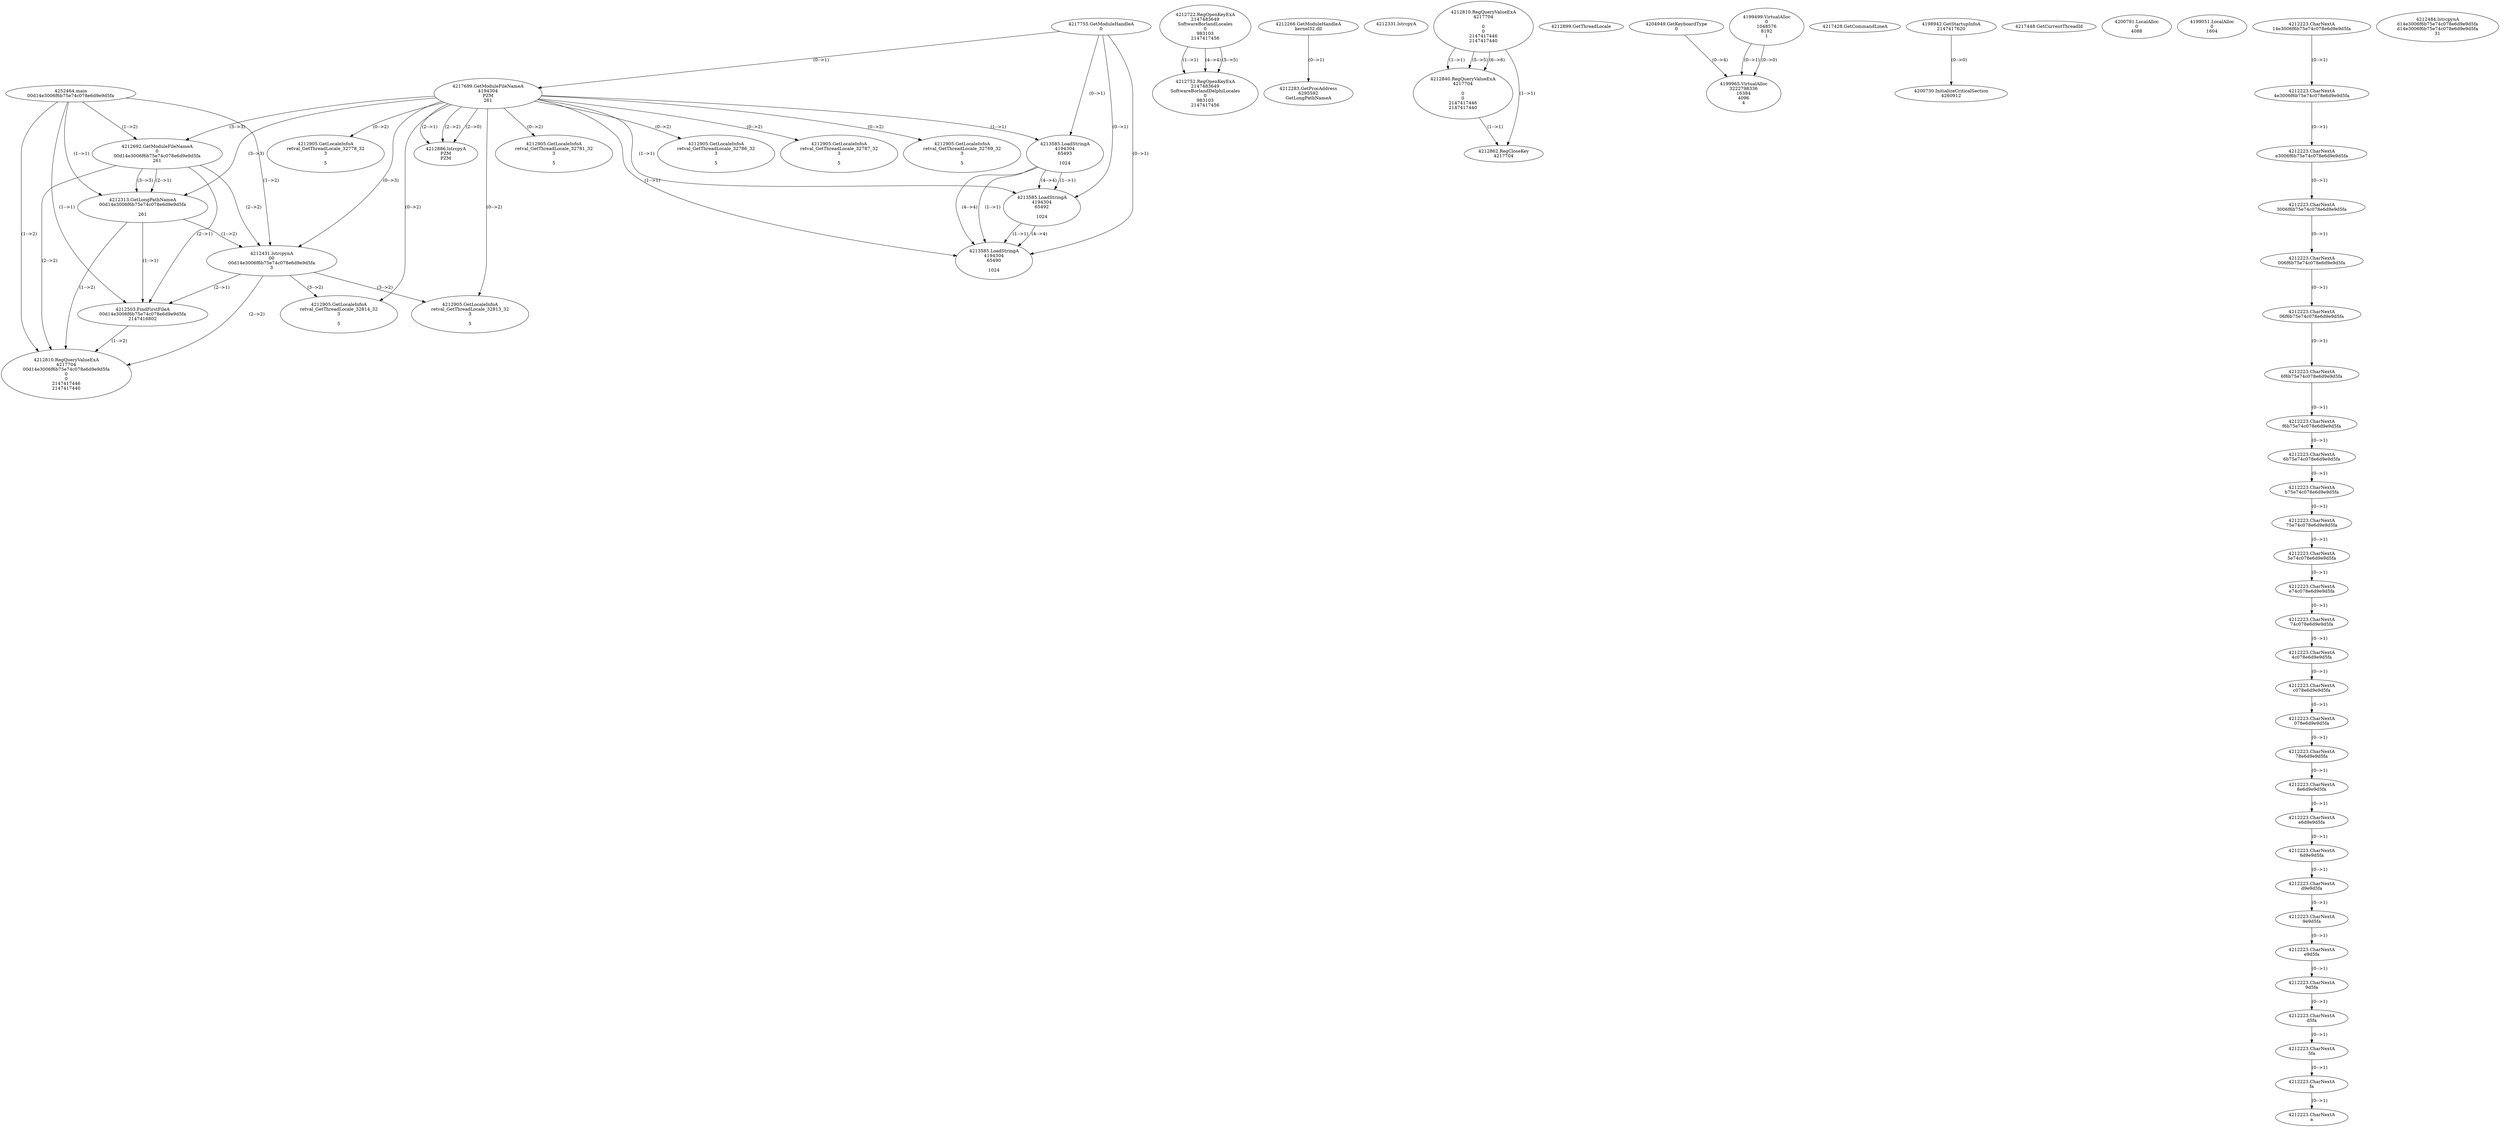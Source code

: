 // Global SCDG with merge call
digraph {
	0 [label="4252464.main
00d14e3006f6b75e74c078e6d9e9d5fa"]
	1 [label="4217755.GetModuleHandleA
0"]
	2 [label="4217699.GetModuleFileNameA
4194304
PZM
261"]
	1 -> 2 [label="(0-->1)"]
	3 [label="4212692.GetModuleFileNameA
0
00d14e3006f6b75e74c078e6d9e9d5fa
261"]
	0 -> 3 [label="(1-->2)"]
	2 -> 3 [label="(3-->3)"]
	4 [label="4212722.RegOpenKeyExA
2147483649
Software\Borland\Locales
0
983103
2147417456"]
	5 [label="4212752.RegOpenKeyExA
2147483649
Software\Borland\Delphi\Locales
0
983103
2147417456"]
	4 -> 5 [label="(1-->1)"]
	4 -> 5 [label="(4-->4)"]
	4 -> 5 [label="(5-->5)"]
	6 [label="4212266.GetModuleHandleA
kernel32.dll"]
	7 [label="4212283.GetProcAddress
6295592
GetLongPathNameA"]
	6 -> 7 [label="(0-->1)"]
	8 [label="4212313.GetLongPathNameA
00d14e3006f6b75e74c078e6d9e9d5fa

261"]
	0 -> 8 [label="(1-->1)"]
	3 -> 8 [label="(2-->1)"]
	2 -> 8 [label="(3-->3)"]
	3 -> 8 [label="(3-->3)"]
	9 [label="4212331.lstrcpyA

"]
	10 [label="4212810.RegQueryValueExA
4217704

0
0
2147417446
2147417440"]
	11 [label="4212840.RegQueryValueExA
4217704

0
0
2147417446
2147417440"]
	10 -> 11 [label="(1-->1)"]
	10 -> 11 [label="(5-->5)"]
	10 -> 11 [label="(6-->6)"]
	12 [label="4212862.RegCloseKey
4217704"]
	10 -> 12 [label="(1-->1)"]
	11 -> 12 [label="(1-->1)"]
	13 [label="4212886.lstrcpyA
PZM
PZM"]
	2 -> 13 [label="(2-->1)"]
	2 -> 13 [label="(2-->2)"]
	2 -> 13 [label="(2-->0)"]
	14 [label="4212899.GetThreadLocale
"]
	15 [label="4212905.GetLocaleInfoA
retval_GetThreadLocale_32781_32
3

5"]
	2 -> 15 [label="(0-->2)"]
	16 [label="4204949.GetKeyboardType
0"]
	17 [label="4217428.GetCommandLineA
"]
	18 [label="4198942.GetStartupInfoA
2147417620"]
	19 [label="4217448.GetCurrentThreadId
"]
	20 [label="4213585.LoadStringA
4194304
65493

1024"]
	1 -> 20 [label="(0-->1)"]
	2 -> 20 [label="(1-->1)"]
	21 [label="4213585.LoadStringA
4194304
65492

1024"]
	1 -> 21 [label="(0-->1)"]
	2 -> 21 [label="(1-->1)"]
	20 -> 21 [label="(1-->1)"]
	20 -> 21 [label="(4-->4)"]
	22 [label="4213585.LoadStringA
4194304
65490

1024"]
	1 -> 22 [label="(0-->1)"]
	2 -> 22 [label="(1-->1)"]
	20 -> 22 [label="(1-->1)"]
	21 -> 22 [label="(1-->1)"]
	20 -> 22 [label="(4-->4)"]
	21 -> 22 [label="(4-->4)"]
	23 [label="4200730.InitializeCriticalSection
4260912"]
	18 -> 23 [label="(0-->0)"]
	24 [label="4200791.LocalAlloc
0
4088"]
	25 [label="4199499.VirtualAlloc
0
1048576
8192
1"]
	26 [label="4199051.LocalAlloc
0
1604"]
	27 [label="4199965.VirtualAlloc
3222798336
16384
4096
4"]
	25 -> 27 [label="(0-->1)"]
	16 -> 27 [label="(0-->4)"]
	25 -> 27 [label="(0-->0)"]
	28 [label="4212905.GetLocaleInfoA
retval_GetThreadLocale_32786_32
3

5"]
	2 -> 28 [label="(0-->2)"]
	29 [label="4212905.GetLocaleInfoA
retval_GetThreadLocale_32787_32
3

5"]
	2 -> 29 [label="(0-->2)"]
	30 [label="4212431.lstrcpynA
00
00d14e3006f6b75e74c078e6d9e9d5fa
3"]
	0 -> 30 [label="(1-->2)"]
	3 -> 30 [label="(2-->2)"]
	8 -> 30 [label="(1-->2)"]
	2 -> 30 [label="(0-->3)"]
	31 [label="4212223.CharNextA
14e3006f6b75e74c078e6d9e9d5fa"]
	32 [label="4212223.CharNextA
4e3006f6b75e74c078e6d9e9d5fa"]
	31 -> 32 [label="(0-->1)"]
	33 [label="4212223.CharNextA
e3006f6b75e74c078e6d9e9d5fa"]
	32 -> 33 [label="(0-->1)"]
	34 [label="4212223.CharNextA
3006f6b75e74c078e6d9e9d5fa"]
	33 -> 34 [label="(0-->1)"]
	35 [label="4212223.CharNextA
006f6b75e74c078e6d9e9d5fa"]
	34 -> 35 [label="(0-->1)"]
	36 [label="4212223.CharNextA
06f6b75e74c078e6d9e9d5fa"]
	35 -> 36 [label="(0-->1)"]
	37 [label="4212223.CharNextA
6f6b75e74c078e6d9e9d5fa"]
	36 -> 37 [label="(0-->1)"]
	38 [label="4212223.CharNextA
f6b75e74c078e6d9e9d5fa"]
	37 -> 38 [label="(0-->1)"]
	39 [label="4212223.CharNextA
6b75e74c078e6d9e9d5fa"]
	38 -> 39 [label="(0-->1)"]
	40 [label="4212223.CharNextA
b75e74c078e6d9e9d5fa"]
	39 -> 40 [label="(0-->1)"]
	41 [label="4212223.CharNextA
75e74c078e6d9e9d5fa"]
	40 -> 41 [label="(0-->1)"]
	42 [label="4212223.CharNextA
5e74c078e6d9e9d5fa"]
	41 -> 42 [label="(0-->1)"]
	43 [label="4212223.CharNextA
e74c078e6d9e9d5fa"]
	42 -> 43 [label="(0-->1)"]
	44 [label="4212223.CharNextA
74c078e6d9e9d5fa"]
	43 -> 44 [label="(0-->1)"]
	45 [label="4212223.CharNextA
4c078e6d9e9d5fa"]
	44 -> 45 [label="(0-->1)"]
	46 [label="4212223.CharNextA
c078e6d9e9d5fa"]
	45 -> 46 [label="(0-->1)"]
	47 [label="4212223.CharNextA
078e6d9e9d5fa"]
	46 -> 47 [label="(0-->1)"]
	48 [label="4212223.CharNextA
78e6d9e9d5fa"]
	47 -> 48 [label="(0-->1)"]
	49 [label="4212223.CharNextA
8e6d9e9d5fa"]
	48 -> 49 [label="(0-->1)"]
	50 [label="4212223.CharNextA
e6d9e9d5fa"]
	49 -> 50 [label="(0-->1)"]
	51 [label="4212223.CharNextA
6d9e9d5fa"]
	50 -> 51 [label="(0-->1)"]
	52 [label="4212223.CharNextA
d9e9d5fa"]
	51 -> 52 [label="(0-->1)"]
	53 [label="4212223.CharNextA
9e9d5fa"]
	52 -> 53 [label="(0-->1)"]
	54 [label="4212223.CharNextA
e9d5fa"]
	53 -> 54 [label="(0-->1)"]
	55 [label="4212223.CharNextA
9d5fa"]
	54 -> 55 [label="(0-->1)"]
	56 [label="4212223.CharNextA
d5fa"]
	55 -> 56 [label="(0-->1)"]
	57 [label="4212223.CharNextA
5fa"]
	56 -> 57 [label="(0-->1)"]
	58 [label="4212223.CharNextA
fa"]
	57 -> 58 [label="(0-->1)"]
	59 [label="4212223.CharNextA
a"]
	58 -> 59 [label="(0-->1)"]
	60 [label="4212484.lstrcpynA
d14e3006f6b75e74c078e6d9e9d5fa
d14e3006f6b75e74c078e6d9e9d5fa
31"]
	61 [label="4212503.FindFirstFileA
00d14e3006f6b75e74c078e6d9e9d5fa
2147416802"]
	0 -> 61 [label="(1-->1)"]
	3 -> 61 [label="(2-->1)"]
	8 -> 61 [label="(1-->1)"]
	30 -> 61 [label="(2-->1)"]
	62 [label="4212810.RegQueryValueExA
4217704
00d14e3006f6b75e74c078e6d9e9d5fa
0
0
2147417446
2147417440"]
	0 -> 62 [label="(1-->2)"]
	3 -> 62 [label="(2-->2)"]
	8 -> 62 [label="(1-->2)"]
	30 -> 62 [label="(2-->2)"]
	61 -> 62 [label="(1-->2)"]
	63 [label="4212905.GetLocaleInfoA
retval_GetThreadLocale_32813_32
3

5"]
	2 -> 63 [label="(0-->2)"]
	30 -> 63 [label="(3-->2)"]
	64 [label="4212905.GetLocaleInfoA
retval_GetThreadLocale_32814_32
3

5"]
	2 -> 64 [label="(0-->2)"]
	30 -> 64 [label="(3-->2)"]
	65 [label="4212905.GetLocaleInfoA
retval_GetThreadLocale_32769_32
3

5"]
	2 -> 65 [label="(0-->2)"]
	66 [label="4212905.GetLocaleInfoA
retval_GetThreadLocale_32778_32
3

5"]
	2 -> 66 [label="(0-->2)"]
}

